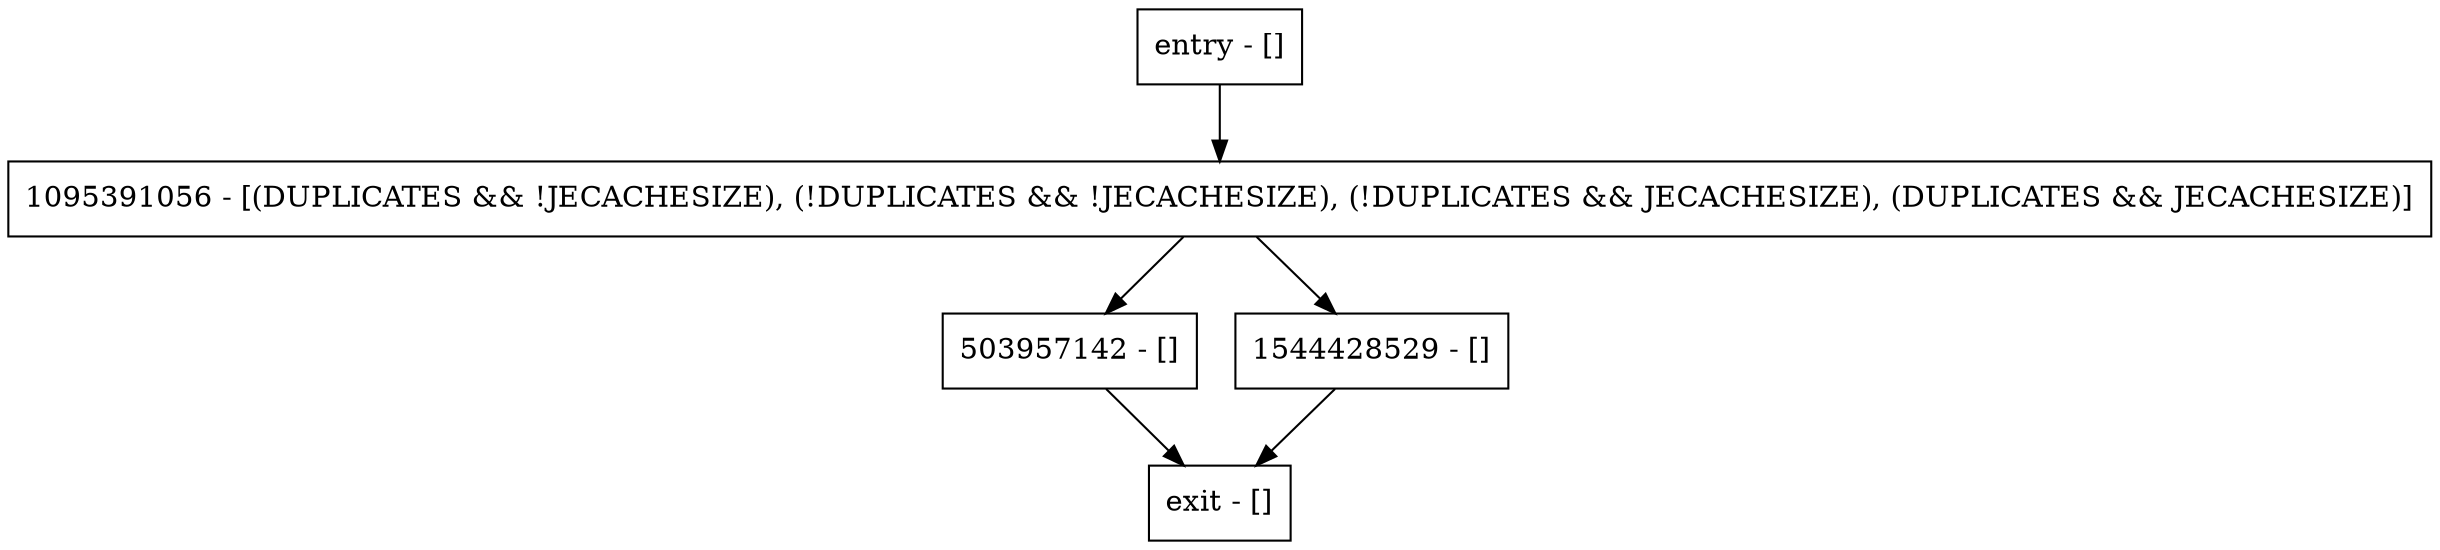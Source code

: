 digraph getSize {
node [shape=record];
entry [label="entry - []"];
exit [label="exit - []"];
1095391056 [label="1095391056 - [(DUPLICATES && !JECACHESIZE), (!DUPLICATES && !JECACHESIZE), (!DUPLICATES && JECACHESIZE), (DUPLICATES && JECACHESIZE)]"];
503957142 [label="503957142 - []"];
1544428529 [label="1544428529 - []"];
entry;
exit;
entry -> 1095391056;
1095391056 -> 503957142;
1095391056 -> 1544428529;
503957142 -> exit;
1544428529 -> exit;
}
